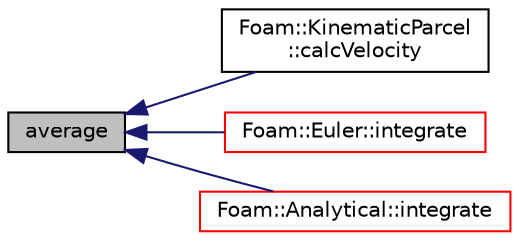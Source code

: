 digraph "average"
{
  bgcolor="transparent";
  edge [fontname="Helvetica",fontsize="10",labelfontname="Helvetica",labelfontsize="10"];
  node [fontname="Helvetica",fontsize="10",shape=record];
  rankdir="LR";
  Node12 [label="average",height=0.2,width=0.4,color="black", fillcolor="grey75", style="filled", fontcolor="black"];
  Node12 -> Node13 [dir="back",color="midnightblue",fontsize="10",style="solid",fontname="Helvetica"];
  Node13 [label="Foam::KinematicParcel\l::calcVelocity",height=0.2,width=0.4,color="black",URL="$a25005.html#adfb943b8f762c4a0746104131ad3d46f"];
  Node12 -> Node14 [dir="back",color="midnightblue",fontsize="10",style="solid",fontname="Helvetica"];
  Node14 [label="Foam::Euler::integrate",height=0.2,width=0.4,color="red",URL="$a24969.html#ae187f49a29e06fd203ac71d19583d280",tooltip="Perform the integration. "];
  Node12 -> Node17 [dir="back",color="midnightblue",fontsize="10",style="solid",fontname="Helvetica"];
  Node17 [label="Foam::Analytical::integrate",height=0.2,width=0.4,color="red",URL="$a24965.html#ae187f49a29e06fd203ac71d19583d280",tooltip="Perform the integration. "];
}

